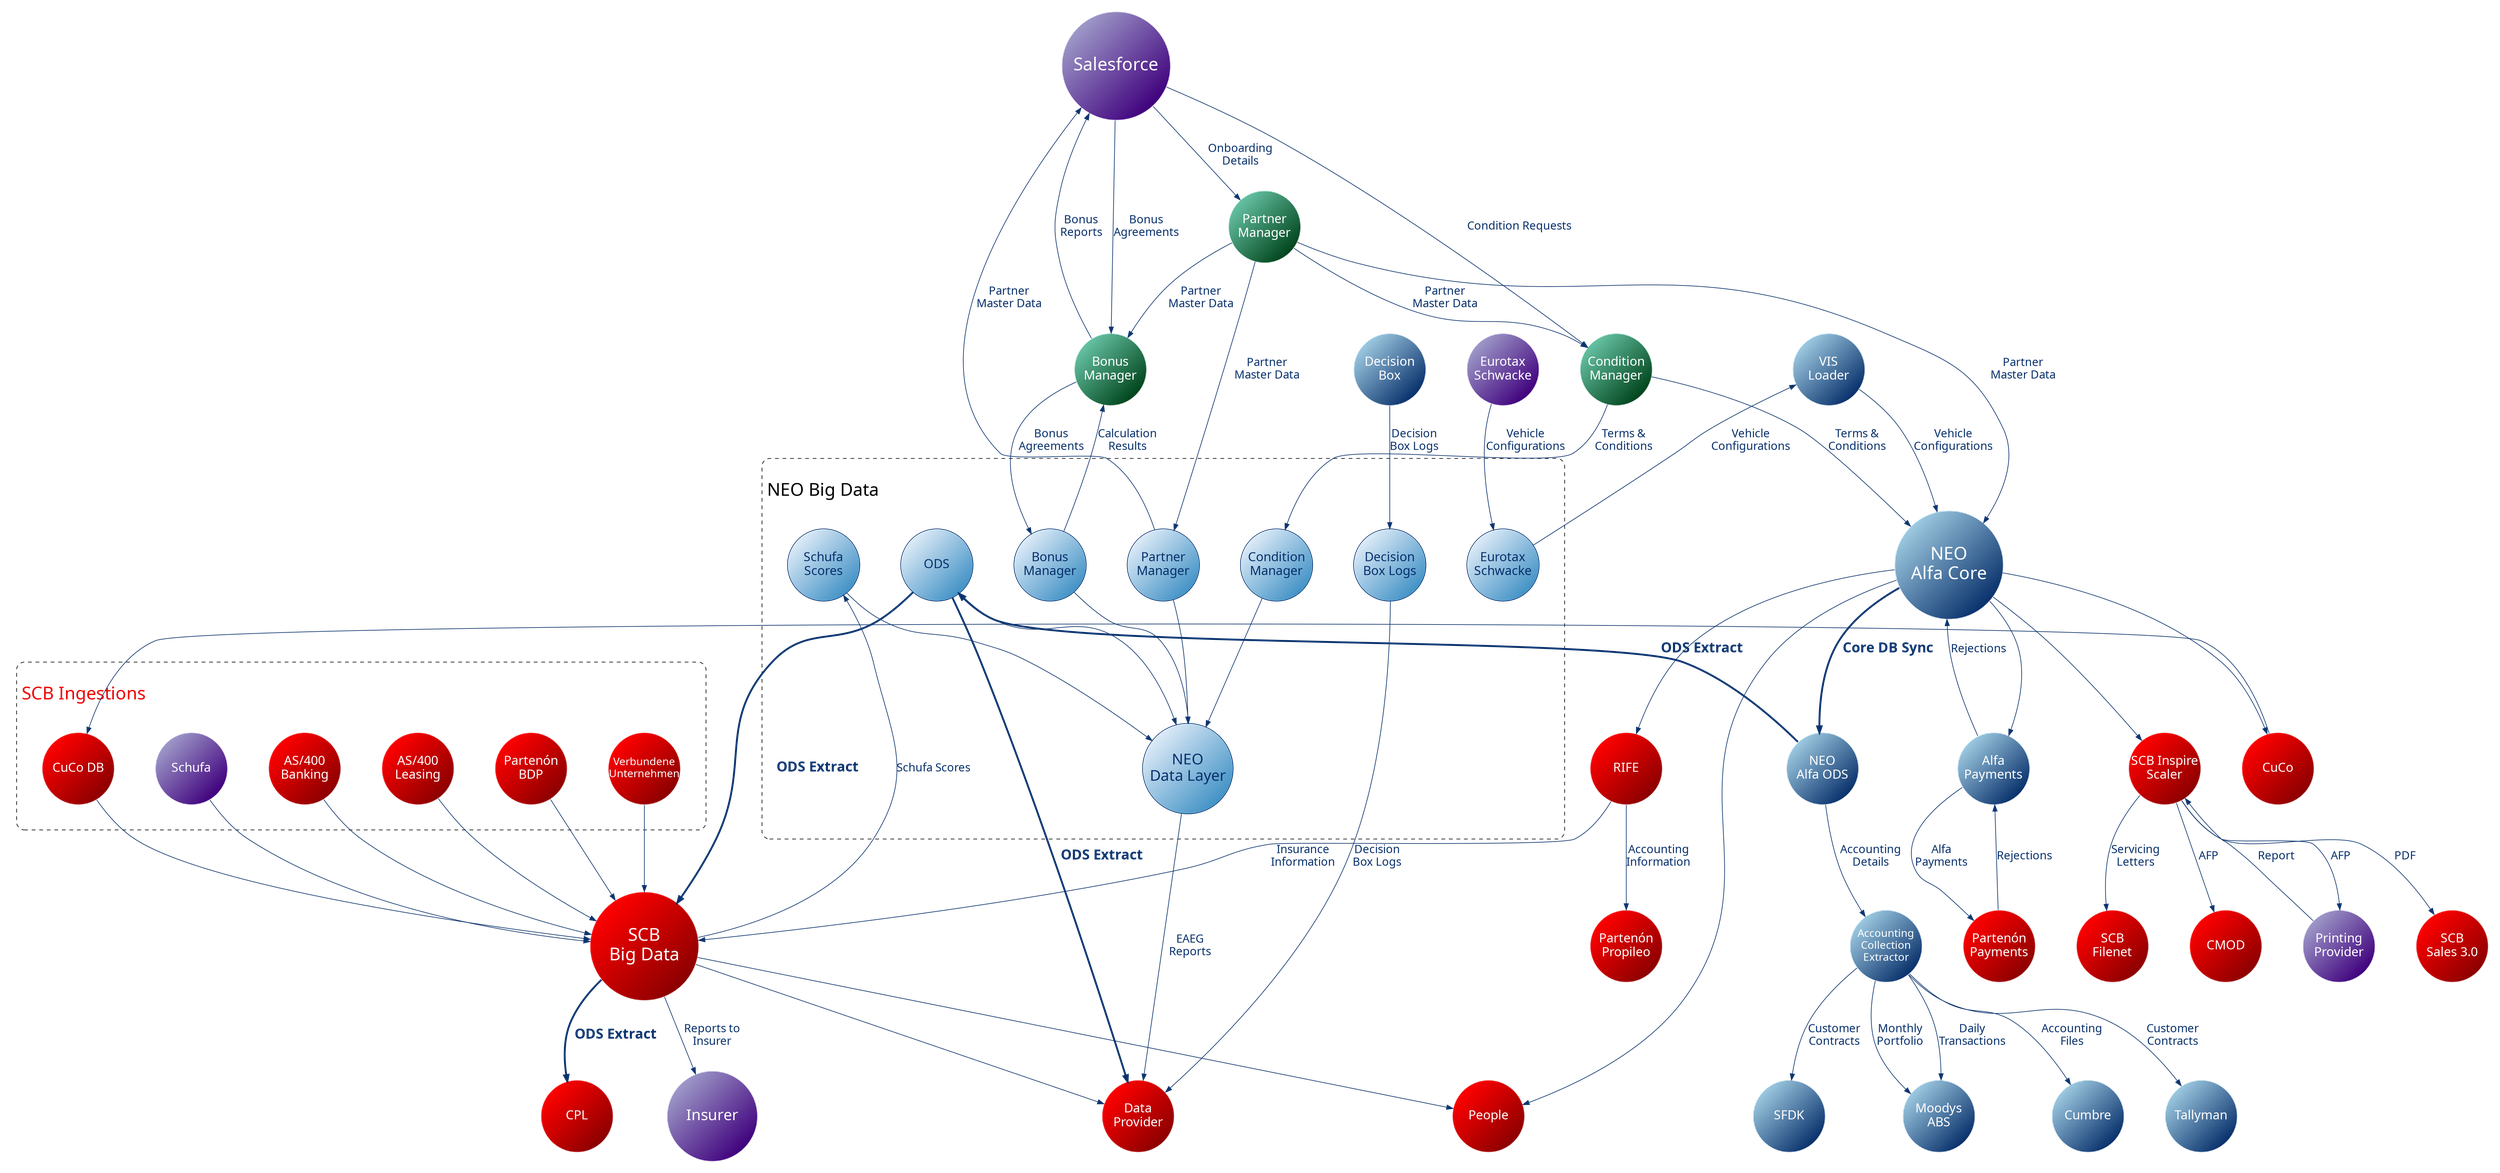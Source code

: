 digraph graph_name {
      graph [
          charset = "UTF-8",
          //label = "NEO Dataflows",
          labelloc = "t",
          labeljust = "c",
          colorscheme = "blues9",
          bgcolor = "transparent",
          fontpath = "/usr/local/share/fonts",
          fontname = "Calibri",
          fontcolor = 9,
          fontsize = 64,
          style = "filled",
          rankdir = TB,
          margin = 0.2,
          splines = spline,
          ranksep = 1.0,
          nodesep = 0.9
      ];

      node [
          shape = circle,
          colorscheme = "blues9",
          style = "filled",
          fontname = "Calibri",
          fontsize = 20,
          fontcolor = white,
          color = "white",
          fillcolor = "4:9",
          fixedsize = true,
          gradientangle = 315,
          height = 1.6,
          width = 1.6
      ];

      edge [
          colorscheme = "blues9",
          arrowhead = normal,
          style = solid,
          fontname = "Calibri",
          fontsize = 18,
          fontcolor = 9,
          color = 9,
          labelfloat = false,
          labeldistance = 25,
          labelangle = 1,
          labeljust = "c"
      ];

    //Node definitions
    scb_bd [label = "SCB\nBig Data", colorscheme = "X11", fillcolor = "red:red4", height = 2.4, width = 2.4, fontsize = 28];
    scb_cpl [label = "CPL", colorscheme = "X11", fillcolor = "red:red4"];
    scb_dp [label = "Data\nProvider", colorscheme = "X11", fillcolor = "red:red4"];

    subgraph cluster_scb_ingestion {
        label = "\nSCB Ingestions";
        labelloc = "t";
        labeljust = "l";
        fontsize = 28;
        colorscheme = "X11";
        fontcolor = "red2";
        style = "rounded,dashed";
        margin = 40;
    
        scb_as400b [label = "AS/400\nBanking", colorscheme = "X11", fillcolor = "red:red4"];
        scb_as400l [label = "AS/400\nLeasing", colorscheme = "X11", fillcolor = "red:red4"];
        scb_ptn_bdp [label = "Partenón\nBDP", colorscheme = "X11", fillcolor = "red:red4"];
        scb_vu [label = "Verbundene\nUnternehmen", fontsize = 17, colorscheme = "X11", fillcolor = "red:red4"];
        scb_cuco_db [label = "CuCo DB", colorscheme = "X11", fillcolor = "red:red4"];
        ext_schufa [label = "Schufa", colorscheme = "purples9", fillcolor = "5:9"];
    }

    scb_cuco [label = "CuCo", colorscheme = "X11", fillcolor = "red:red4"];
    scb_people [label = "People", colorscheme = "X11", fillcolor = "red:red4"];
    scb_inspire [label = "SCB Inspire\nScaler", colorscheme = "X11", fillcolor = "red:red4"];
    scb_sales30 [label = "SCB\nSales 3.0", colorscheme = "X11", fillcolor = "red:red4"];
    scb_filenet [label = "SCB\nFilenet", colorscheme = "X11", fillcolor = "red:red4"];
    scb_cmod [label = "CMOD", colorscheme = "X11", fillcolor = "red:red4"];
    scb_rife [label = "RIFE", colorscheme = "X11", fillcolor = "red:red4"];

    sf [label = "Salesforce", colorscheme = "purples9", fillcolor = "5:9", height = 2.4, width = 2.4, fontsize = 28];

    subgraph cluster_neo_bd {
        label = "\nNEO Big Data";
        labelloc = "t";
        labeljust = "l";
        fontsize = 28;
        colorscheme = "X11";
        fontcolor = 7;
        style = "rounded,dashed";
        margin = 40;
        
        neo_bd_ndl [label = "NEO\nData Layer", height = 2, width = 2, fontsize = 24, colorscheme = "blues9", color = 9, fontcolor = 9, fillcolor = "2:6"];
        neo_bd_ods [label = "ODS", colorscheme = "blues9", color = 9, fontcolor = 9, fillcolor = "2:6"];
        neo_bd_pm [label = "Partner\nManager", colorscheme = "blues9", color = 9, fontcolor = 9, fillcolor = "2:6"];
        neo_bd_cm [label = "Condition\nManager", colorscheme = "blues9", color = 9, fontcolor = 9, fillcolor = "2:6"];
        neo_bd_bm [label = "Bonus\nManager", colorscheme = "blues9", color = 9, fontcolor = 9, fillcolor = "2:6"];
        neo_bd_schufa [label = "Schufa\nScores", colorscheme = "blues9", color = 9, fontcolor = 9, fillcolor = "2:6"];
        neo_bd_schwacke [label = "Eurotax\nSchwacke", colorscheme = "blues9", color = 9, fontcolor = 9, fillcolor = "2:6"];
        neo_bd_db_logs [label = "Decision\nBox Logs", colorscheme = "blues9", color = 9, fontcolor = 9, fillcolor = "2:6"];
        neo_bd_ods -> neo_bd_ndl;
        neo_bd_pm -> neo_bd_ndl;
        neo_bd_cm -> neo_bd_ndl;
        neo_bd_bm -> neo_bd_ndl;
        neo_bd_schufa -> neo_bd_ndl;
    }

    neo_pm [label = "Partner\nManager", colorscheme = "bugn9", fillcolor = "5:9"];
    neo_cm [label = "Condition\nManager", colorscheme = "bugn9", fillcolor = "5:9"];
    neo_bm [label = "Bonus\nManager", colorscheme = "bugn9", fillcolor = "5:9"];
    neo_alfa_core [label = "NEO\nAlfa Core", height = 2.4, width = 2.4, fontsize = 28];
    neo_alfa_ods [label = "NEO\nAlfa ODS"];
    neo_alfa_payments_connector [label = "Alfa\nPayments"];
    neo_ace [label = "Accounting\nCollection\nExtractor", fontsize = 17];
    neo_vis [label = "VIS\nLoader"];
    neo_db [label = "Decision\nBox"];

    ptn_payments [label = "Partenón\nPayments", colorscheme = "X11", fillcolor = "red:red4"];
    ptn_propileo [label = "Partenón\nPropileo", colorscheme = "X11", fillcolor = "red:red4"];

    ext_printing_provider [label = "Printing\nProvider", colorscheme = "purples9", fillcolor = "5:9"];
    ext_schwacke [label = "Eurotax\nSchwacke", colorscheme = "purples9", fillcolor = "5:9"];
    ext_insurer [label = "Insurer", height = 2, width = 2, fontsize = 24, colorscheme = "purples9", fillcolor = "5:9"];


    //Edge definitions
    scb_as400b -> scb_bd;
    scb_as400l -> scb_bd;
    scb_ptn_bdp -> scb_bd;
    scb_cuco_db -> scb_bd;
    scb_vu -> scb_bd;
    ext_schufa -> scb_bd;
    ext_schwacke -> neo_bd_schwacke [label = "Vehicle\nConfigurations"];
    neo_bd_schwacke -> neo_vis [label = "Vehicle\nConfigurations"];
    neo_vis -> neo_alfa_core [label = "Vehicle\nConfigurations"];

    sf -> neo_pm [label = "Onboarding\nDetails"];
    sf -> neo_bm [label = "Bonus\nAgreements"];
    sf -> neo_cm [label = "Condition Requests"];

    neo_pm -> neo_alfa_core [label = "Partner\nMaster Data"];
    neo_pm -> neo_cm [label = "Partner\nMaster Data"];
    neo_pm -> neo_bm [label = "Partner\nMaster Data"];
    neo_pm -> neo_bd_pm [label = "Partner\nMaster Data"];
    neo_bd_pm -> sf [label = "Partner\nMaster Data"];
    neo_bm -> neo_bd_bm [label = "Bonus\nAgreements"];
    neo_bd_bm -> neo_bm [label = "Calculation\nResults"]
    neo_bm -> sf [label = "Bonus\nReports"];
    neo_cm -> neo_bd_cm [label = "Terms &\nConditions"];
    neo_cm -> neo_alfa_core [label = "Terms &\nConditions"];

    neo_db -> neo_bd_db_logs [label = "Decision\nBox Logs"];
    neo_bd_db_logs -> scb_dp [label = "Decision\nBox Logs"];
    neo_bd_ndl -> scb_dp [label = "EAEG\nReports"];

    neo_alfa_core -> neo_alfa_payments_connector;
    neo_alfa_core -> scb_inspire;
    neo_alfa_core -> scb_cuco;
    scb_cuco -> scb_cuco_db;
    neo_alfa_core -> scb_people;
    neo_alfa_core -> neo_alfa_ods [label = < <B>Core DB Sync</B> >, penwidth = 3, fontsize = 22];
    neo_alfa_core -> scb_rife;
    scb_rife -> ptn_propileo [label="Accounting\nInformation"];
    scb_rife -> scb_bd [label="Insurance\nInformation"];
    scb_inspire -> scb_filenet [label = "Servicing\nLetters"];
    scb_inspire -> scb_cmod [label = "AFP"];
    scb_inspire -> scb_sales30 [label = "PDF"];
    scb_inspire -> ext_printing_provider [label = "AFP"];
    ext_printing_provider -> scb_inspire[label = "Report"];

    neo_alfa_payments_connector  -> ptn_payments [label = "Alfa\nPayments"];
    ptn_payments  -> neo_alfa_payments_connector [label = "Rejections"];
    neo_alfa_payments_connector -> neo_alfa_core [label = "Rejections"];

    neo_alfa_ods -> neo_bd_ods [label = < <B>ODS Extract</B> >, penwidth = 3, fontsize = 22];
    neo_bd_ods -> scb_bd [label = < <B>ODS Extract</B> >, penwidth = 3, fontsize = 22];
    neo_bd_ods -> scb_dp [label = < <B>ODS Extract</B> >, penwidth = 3, fontsize = 22];
    scb_bd -> scb_cpl [label = < <B>ODS Extract</B> >, penwidth = 3, fontsize = 22];
    scb_bd -> scb_dp;
    scb_bd -> scb_people;
    scb_bd -> neo_bd_schufa [label = "Schufa Scores"];
    scb_bd -> ext_insurer [label="Reports to\nInsurer"];

    neo_alfa_ods -> neo_ace [label = "Accounting\nDetails"];
    neo_ace -> Cumbre [label = "Accounting\nFiles"];
    neo_ace -> Tallyman [label = "Customer\nContracts"];
    neo_ace -> SFDK [label = "Customer\nContracts"];
    neo_ace -> "Moodys\nABS" [label = "Daily\nTransactions"];
    neo_ace -> "Moodys\nABS" [label = "Monthly\nPortfolio"];
}
